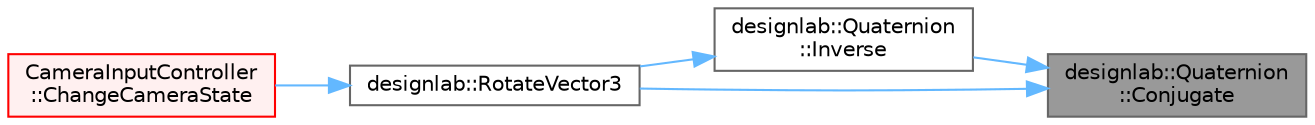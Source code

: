 digraph "designlab::Quaternion::Conjugate"
{
 // LATEX_PDF_SIZE
  bgcolor="transparent";
  edge [fontname=Helvetica,fontsize=10,labelfontname=Helvetica,labelfontsize=10];
  node [fontname=Helvetica,fontsize=10,shape=box,height=0.2,width=0.4];
  rankdir="RL";
  Node1 [id="Node000001",label="designlab::Quaternion\l::Conjugate",height=0.2,width=0.4,color="gray40", fillcolor="grey60", style="filled", fontcolor="black",tooltip="クォータニオンの共役を返す．共役なクォータニオンとは，ベクトル成分の符号を反転させたもの   q = w + xi + yj + zk とすると，qの共役は w - xi - yj - zk となる．回..."];
  Node1 -> Node2 [id="edge1_Node000001_Node000002",dir="back",color="steelblue1",style="solid",tooltip=" "];
  Node2 [id="Node000002",label="designlab::Quaternion\l::Inverse",height=0.2,width=0.4,color="grey40", fillcolor="white", style="filled",URL="$structdesignlab_1_1_quaternion.html#a5e17d48809b4339ee959c2119a106726",tooltip="クォータニオンの逆数を返す   クォータニオンqの逆数q^-1は，qの共役をノルムで割ったもの"];
  Node2 -> Node3 [id="edge2_Node000002_Node000003",dir="back",color="steelblue1",style="solid",tooltip=" "];
  Node3 [id="Node000003",label="designlab::RotateVector3",height=0.2,width=0.4,color="grey40", fillcolor="white", style="filled",URL="$namespacedesignlab.html#a88a31cb8dd4fb0891393816ad574b9a8",tooltip="3次元の位置ベクトルを回転させる．"];
  Node3 -> Node4 [id="edge3_Node000003_Node000004",dir="back",color="steelblue1",style="solid",tooltip=" "];
  Node4 [id="Node000004",label="CameraInputController\l::ChangeCameraState",height=0.2,width=0.4,color="red", fillcolor="#FFF0F0", style="filled",URL="$class_camera_input_controller.html#a56c0dbc23365b09d5d0c0349e880e16f",tooltip="キー入力でカメラを動かす．   基本的には毎フレーム呼び出す"];
  Node1 -> Node3 [id="edge4_Node000001_Node000003",dir="back",color="steelblue1",style="solid",tooltip=" "];
}
